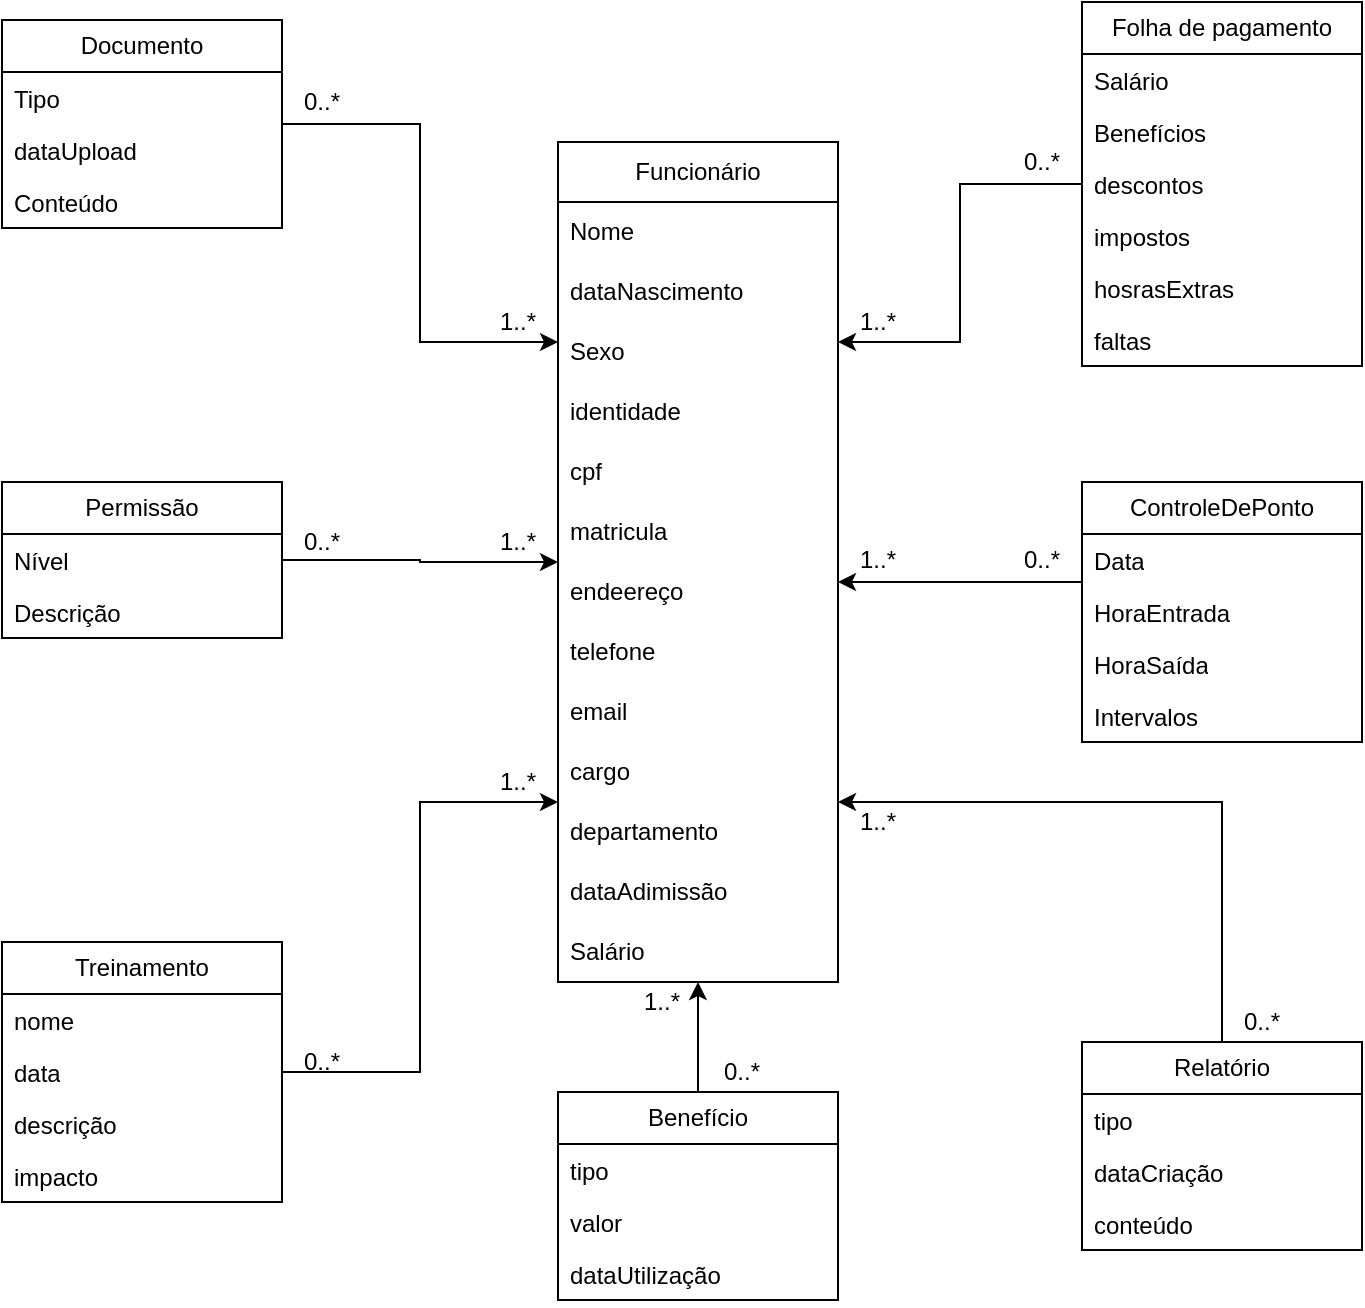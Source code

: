 <mxfile version="21.6.8" type="github">
  <diagram id="C5RBs43oDa-KdzZeNtuy" name="Page-1">
    <mxGraphModel dx="1434" dy="768" grid="1" gridSize="10" guides="1" tooltips="1" connect="1" arrows="1" fold="1" page="1" pageScale="1" pageWidth="827" pageHeight="1169" math="0" shadow="0">
      <root>
        <mxCell id="WIyWlLk6GJQsqaUBKTNV-0" />
        <mxCell id="WIyWlLk6GJQsqaUBKTNV-1" parent="WIyWlLk6GJQsqaUBKTNV-0" />
        <mxCell id="XSDL3ufl_Xw_I7IrvzXn-6" value="Funcionário" style="swimlane;fontStyle=0;childLayout=stackLayout;horizontal=1;startSize=30;horizontalStack=0;resizeParent=1;resizeParentMax=0;resizeLast=0;collapsible=1;marginBottom=0;whiteSpace=wrap;html=1;" vertex="1" parent="WIyWlLk6GJQsqaUBKTNV-1">
          <mxGeometry x="358" y="110" width="140" height="420" as="geometry" />
        </mxCell>
        <mxCell id="XSDL3ufl_Xw_I7IrvzXn-7" value="Nome" style="text;strokeColor=none;fillColor=none;align=left;verticalAlign=middle;spacingLeft=4;spacingRight=4;overflow=hidden;points=[[0,0.5],[1,0.5]];portConstraint=eastwest;rotatable=0;whiteSpace=wrap;html=1;" vertex="1" parent="XSDL3ufl_Xw_I7IrvzXn-6">
          <mxGeometry y="30" width="140" height="30" as="geometry" />
        </mxCell>
        <mxCell id="XSDL3ufl_Xw_I7IrvzXn-8" value="dataNascimento" style="text;strokeColor=none;fillColor=none;align=left;verticalAlign=middle;spacingLeft=4;spacingRight=4;overflow=hidden;points=[[0,0.5],[1,0.5]];portConstraint=eastwest;rotatable=0;whiteSpace=wrap;html=1;" vertex="1" parent="XSDL3ufl_Xw_I7IrvzXn-6">
          <mxGeometry y="60" width="140" height="30" as="geometry" />
        </mxCell>
        <mxCell id="XSDL3ufl_Xw_I7IrvzXn-9" value="Sexo" style="text;strokeColor=none;fillColor=none;align=left;verticalAlign=middle;spacingLeft=4;spacingRight=4;overflow=hidden;points=[[0,0.5],[1,0.5]];portConstraint=eastwest;rotatable=0;whiteSpace=wrap;html=1;" vertex="1" parent="XSDL3ufl_Xw_I7IrvzXn-6">
          <mxGeometry y="90" width="140" height="30" as="geometry" />
        </mxCell>
        <mxCell id="XSDL3ufl_Xw_I7IrvzXn-10" value="identidade" style="text;strokeColor=none;fillColor=none;align=left;verticalAlign=middle;spacingLeft=4;spacingRight=4;overflow=hidden;points=[[0,0.5],[1,0.5]];portConstraint=eastwest;rotatable=0;whiteSpace=wrap;html=1;" vertex="1" parent="XSDL3ufl_Xw_I7IrvzXn-6">
          <mxGeometry y="120" width="140" height="30" as="geometry" />
        </mxCell>
        <mxCell id="XSDL3ufl_Xw_I7IrvzXn-11" value="cpf" style="text;strokeColor=none;fillColor=none;align=left;verticalAlign=middle;spacingLeft=4;spacingRight=4;overflow=hidden;points=[[0,0.5],[1,0.5]];portConstraint=eastwest;rotatable=0;whiteSpace=wrap;html=1;" vertex="1" parent="XSDL3ufl_Xw_I7IrvzXn-6">
          <mxGeometry y="150" width="140" height="30" as="geometry" />
        </mxCell>
        <mxCell id="XSDL3ufl_Xw_I7IrvzXn-12" value="matricula" style="text;strokeColor=none;fillColor=none;align=left;verticalAlign=middle;spacingLeft=4;spacingRight=4;overflow=hidden;points=[[0,0.5],[1,0.5]];portConstraint=eastwest;rotatable=0;whiteSpace=wrap;html=1;" vertex="1" parent="XSDL3ufl_Xw_I7IrvzXn-6">
          <mxGeometry y="180" width="140" height="30" as="geometry" />
        </mxCell>
        <mxCell id="XSDL3ufl_Xw_I7IrvzXn-13" value="endeereço" style="text;strokeColor=none;fillColor=none;align=left;verticalAlign=middle;spacingLeft=4;spacingRight=4;overflow=hidden;points=[[0,0.5],[1,0.5]];portConstraint=eastwest;rotatable=0;whiteSpace=wrap;html=1;" vertex="1" parent="XSDL3ufl_Xw_I7IrvzXn-6">
          <mxGeometry y="210" width="140" height="30" as="geometry" />
        </mxCell>
        <mxCell id="XSDL3ufl_Xw_I7IrvzXn-14" value="telefone" style="text;strokeColor=none;fillColor=none;align=left;verticalAlign=middle;spacingLeft=4;spacingRight=4;overflow=hidden;points=[[0,0.5],[1,0.5]];portConstraint=eastwest;rotatable=0;whiteSpace=wrap;html=1;" vertex="1" parent="XSDL3ufl_Xw_I7IrvzXn-6">
          <mxGeometry y="240" width="140" height="30" as="geometry" />
        </mxCell>
        <mxCell id="XSDL3ufl_Xw_I7IrvzXn-15" value="email" style="text;strokeColor=none;fillColor=none;align=left;verticalAlign=middle;spacingLeft=4;spacingRight=4;overflow=hidden;points=[[0,0.5],[1,0.5]];portConstraint=eastwest;rotatable=0;whiteSpace=wrap;html=1;" vertex="1" parent="XSDL3ufl_Xw_I7IrvzXn-6">
          <mxGeometry y="270" width="140" height="30" as="geometry" />
        </mxCell>
        <mxCell id="XSDL3ufl_Xw_I7IrvzXn-16" value="cargo" style="text;strokeColor=none;fillColor=none;align=left;verticalAlign=middle;spacingLeft=4;spacingRight=4;overflow=hidden;points=[[0,0.5],[1,0.5]];portConstraint=eastwest;rotatable=0;whiteSpace=wrap;html=1;" vertex="1" parent="XSDL3ufl_Xw_I7IrvzXn-6">
          <mxGeometry y="300" width="140" height="30" as="geometry" />
        </mxCell>
        <mxCell id="XSDL3ufl_Xw_I7IrvzXn-17" value="departamento" style="text;strokeColor=none;fillColor=none;align=left;verticalAlign=middle;spacingLeft=4;spacingRight=4;overflow=hidden;points=[[0,0.5],[1,0.5]];portConstraint=eastwest;rotatable=0;whiteSpace=wrap;html=1;" vertex="1" parent="XSDL3ufl_Xw_I7IrvzXn-6">
          <mxGeometry y="330" width="140" height="30" as="geometry" />
        </mxCell>
        <mxCell id="XSDL3ufl_Xw_I7IrvzXn-18" value="dataAdimissão" style="text;strokeColor=none;fillColor=none;align=left;verticalAlign=middle;spacingLeft=4;spacingRight=4;overflow=hidden;points=[[0,0.5],[1,0.5]];portConstraint=eastwest;rotatable=0;whiteSpace=wrap;html=1;" vertex="1" parent="XSDL3ufl_Xw_I7IrvzXn-6">
          <mxGeometry y="360" width="140" height="30" as="geometry" />
        </mxCell>
        <mxCell id="XSDL3ufl_Xw_I7IrvzXn-19" value="Salário" style="text;strokeColor=none;fillColor=none;align=left;verticalAlign=middle;spacingLeft=4;spacingRight=4;overflow=hidden;points=[[0,0.5],[1,0.5]];portConstraint=eastwest;rotatable=0;whiteSpace=wrap;html=1;" vertex="1" parent="XSDL3ufl_Xw_I7IrvzXn-6">
          <mxGeometry y="390" width="140" height="30" as="geometry" />
        </mxCell>
        <mxCell id="XSDL3ufl_Xw_I7IrvzXn-24" style="edgeStyle=orthogonalEdgeStyle;rounded=0;orthogonalLoop=1;jettySize=auto;html=1;" edge="1" parent="WIyWlLk6GJQsqaUBKTNV-1" source="XSDL3ufl_Xw_I7IrvzXn-20" target="XSDL3ufl_Xw_I7IrvzXn-6">
          <mxGeometry relative="1" as="geometry">
            <Array as="points">
              <mxPoint x="289" y="101" />
              <mxPoint x="289" y="210" />
            </Array>
          </mxGeometry>
        </mxCell>
        <mxCell id="XSDL3ufl_Xw_I7IrvzXn-20" value="Documento" style="swimlane;fontStyle=0;childLayout=stackLayout;horizontal=1;startSize=26;fillColor=none;horizontalStack=0;resizeParent=1;resizeParentMax=0;resizeLast=0;collapsible=1;marginBottom=0;whiteSpace=wrap;html=1;" vertex="1" parent="WIyWlLk6GJQsqaUBKTNV-1">
          <mxGeometry x="80" y="49" width="140" height="104" as="geometry" />
        </mxCell>
        <mxCell id="XSDL3ufl_Xw_I7IrvzXn-21" value="Tipo" style="text;strokeColor=none;fillColor=none;align=left;verticalAlign=top;spacingLeft=4;spacingRight=4;overflow=hidden;rotatable=0;points=[[0,0.5],[1,0.5]];portConstraint=eastwest;whiteSpace=wrap;html=1;" vertex="1" parent="XSDL3ufl_Xw_I7IrvzXn-20">
          <mxGeometry y="26" width="140" height="26" as="geometry" />
        </mxCell>
        <mxCell id="XSDL3ufl_Xw_I7IrvzXn-22" value="dataUpload" style="text;strokeColor=none;fillColor=none;align=left;verticalAlign=top;spacingLeft=4;spacingRight=4;overflow=hidden;rotatable=0;points=[[0,0.5],[1,0.5]];portConstraint=eastwest;whiteSpace=wrap;html=1;" vertex="1" parent="XSDL3ufl_Xw_I7IrvzXn-20">
          <mxGeometry y="52" width="140" height="26" as="geometry" />
        </mxCell>
        <mxCell id="XSDL3ufl_Xw_I7IrvzXn-23" value="Conteúdo" style="text;strokeColor=none;fillColor=none;align=left;verticalAlign=top;spacingLeft=4;spacingRight=4;overflow=hidden;rotatable=0;points=[[0,0.5],[1,0.5]];portConstraint=eastwest;whiteSpace=wrap;html=1;" vertex="1" parent="XSDL3ufl_Xw_I7IrvzXn-20">
          <mxGeometry y="78" width="140" height="26" as="geometry" />
        </mxCell>
        <mxCell id="XSDL3ufl_Xw_I7IrvzXn-29" style="edgeStyle=orthogonalEdgeStyle;rounded=0;orthogonalLoop=1;jettySize=auto;html=1;" edge="1" parent="WIyWlLk6GJQsqaUBKTNV-1" source="XSDL3ufl_Xw_I7IrvzXn-25" target="XSDL3ufl_Xw_I7IrvzXn-6">
          <mxGeometry relative="1" as="geometry" />
        </mxCell>
        <mxCell id="XSDL3ufl_Xw_I7IrvzXn-25" value="Permissão" style="swimlane;fontStyle=0;childLayout=stackLayout;horizontal=1;startSize=26;fillColor=none;horizontalStack=0;resizeParent=1;resizeParentMax=0;resizeLast=0;collapsible=1;marginBottom=0;whiteSpace=wrap;html=1;" vertex="1" parent="WIyWlLk6GJQsqaUBKTNV-1">
          <mxGeometry x="80" y="280" width="140" height="78" as="geometry" />
        </mxCell>
        <mxCell id="XSDL3ufl_Xw_I7IrvzXn-26" value="Nível" style="text;strokeColor=none;fillColor=none;align=left;verticalAlign=top;spacingLeft=4;spacingRight=4;overflow=hidden;rotatable=0;points=[[0,0.5],[1,0.5]];portConstraint=eastwest;whiteSpace=wrap;html=1;" vertex="1" parent="XSDL3ufl_Xw_I7IrvzXn-25">
          <mxGeometry y="26" width="140" height="26" as="geometry" />
        </mxCell>
        <mxCell id="XSDL3ufl_Xw_I7IrvzXn-27" value="Descrição" style="text;strokeColor=none;fillColor=none;align=left;verticalAlign=top;spacingLeft=4;spacingRight=4;overflow=hidden;rotatable=0;points=[[0,0.5],[1,0.5]];portConstraint=eastwest;whiteSpace=wrap;html=1;" vertex="1" parent="XSDL3ufl_Xw_I7IrvzXn-25">
          <mxGeometry y="52" width="140" height="26" as="geometry" />
        </mxCell>
        <mxCell id="XSDL3ufl_Xw_I7IrvzXn-37" style="edgeStyle=orthogonalEdgeStyle;rounded=0;orthogonalLoop=1;jettySize=auto;html=1;" edge="1" parent="WIyWlLk6GJQsqaUBKTNV-1" source="XSDL3ufl_Xw_I7IrvzXn-30" target="XSDL3ufl_Xw_I7IrvzXn-6">
          <mxGeometry relative="1" as="geometry">
            <Array as="points">
              <mxPoint x="559" y="131" />
              <mxPoint x="559" y="210" />
            </Array>
          </mxGeometry>
        </mxCell>
        <mxCell id="XSDL3ufl_Xw_I7IrvzXn-30" value="Folha de pagamento" style="swimlane;fontStyle=0;childLayout=stackLayout;horizontal=1;startSize=26;fillColor=none;horizontalStack=0;resizeParent=1;resizeParentMax=0;resizeLast=0;collapsible=1;marginBottom=0;whiteSpace=wrap;html=1;" vertex="1" parent="WIyWlLk6GJQsqaUBKTNV-1">
          <mxGeometry x="620" y="40" width="140" height="182" as="geometry" />
        </mxCell>
        <mxCell id="XSDL3ufl_Xw_I7IrvzXn-31" value="Salário" style="text;strokeColor=none;fillColor=none;align=left;verticalAlign=top;spacingLeft=4;spacingRight=4;overflow=hidden;rotatable=0;points=[[0,0.5],[1,0.5]];portConstraint=eastwest;whiteSpace=wrap;html=1;" vertex="1" parent="XSDL3ufl_Xw_I7IrvzXn-30">
          <mxGeometry y="26" width="140" height="26" as="geometry" />
        </mxCell>
        <mxCell id="XSDL3ufl_Xw_I7IrvzXn-32" value="Benefícios" style="text;strokeColor=none;fillColor=none;align=left;verticalAlign=top;spacingLeft=4;spacingRight=4;overflow=hidden;rotatable=0;points=[[0,0.5],[1,0.5]];portConstraint=eastwest;whiteSpace=wrap;html=1;" vertex="1" parent="XSDL3ufl_Xw_I7IrvzXn-30">
          <mxGeometry y="52" width="140" height="26" as="geometry" />
        </mxCell>
        <mxCell id="XSDL3ufl_Xw_I7IrvzXn-33" value="descontos" style="text;strokeColor=none;fillColor=none;align=left;verticalAlign=top;spacingLeft=4;spacingRight=4;overflow=hidden;rotatable=0;points=[[0,0.5],[1,0.5]];portConstraint=eastwest;whiteSpace=wrap;html=1;" vertex="1" parent="XSDL3ufl_Xw_I7IrvzXn-30">
          <mxGeometry y="78" width="140" height="26" as="geometry" />
        </mxCell>
        <mxCell id="XSDL3ufl_Xw_I7IrvzXn-34" value="impostos" style="text;strokeColor=none;fillColor=none;align=left;verticalAlign=top;spacingLeft=4;spacingRight=4;overflow=hidden;rotatable=0;points=[[0,0.5],[1,0.5]];portConstraint=eastwest;whiteSpace=wrap;html=1;" vertex="1" parent="XSDL3ufl_Xw_I7IrvzXn-30">
          <mxGeometry y="104" width="140" height="26" as="geometry" />
        </mxCell>
        <mxCell id="XSDL3ufl_Xw_I7IrvzXn-35" value="hosrasExtras" style="text;strokeColor=none;fillColor=none;align=left;verticalAlign=top;spacingLeft=4;spacingRight=4;overflow=hidden;rotatable=0;points=[[0,0.5],[1,0.5]];portConstraint=eastwest;whiteSpace=wrap;html=1;" vertex="1" parent="XSDL3ufl_Xw_I7IrvzXn-30">
          <mxGeometry y="130" width="140" height="26" as="geometry" />
        </mxCell>
        <mxCell id="XSDL3ufl_Xw_I7IrvzXn-36" value="faltas" style="text;strokeColor=none;fillColor=none;align=left;verticalAlign=top;spacingLeft=4;spacingRight=4;overflow=hidden;rotatable=0;points=[[0,0.5],[1,0.5]];portConstraint=eastwest;whiteSpace=wrap;html=1;" vertex="1" parent="XSDL3ufl_Xw_I7IrvzXn-30">
          <mxGeometry y="156" width="140" height="26" as="geometry" />
        </mxCell>
        <mxCell id="XSDL3ufl_Xw_I7IrvzXn-45" style="edgeStyle=orthogonalEdgeStyle;rounded=0;orthogonalLoop=1;jettySize=auto;html=1;" edge="1" parent="WIyWlLk6GJQsqaUBKTNV-1" source="XSDL3ufl_Xw_I7IrvzXn-38" target="XSDL3ufl_Xw_I7IrvzXn-6">
          <mxGeometry relative="1" as="geometry">
            <Array as="points">
              <mxPoint x="560" y="330" />
              <mxPoint x="560" y="330" />
            </Array>
          </mxGeometry>
        </mxCell>
        <mxCell id="XSDL3ufl_Xw_I7IrvzXn-38" value="ControleDePonto" style="swimlane;fontStyle=0;childLayout=stackLayout;horizontal=1;startSize=26;fillColor=none;horizontalStack=0;resizeParent=1;resizeParentMax=0;resizeLast=0;collapsible=1;marginBottom=0;whiteSpace=wrap;html=1;" vertex="1" parent="WIyWlLk6GJQsqaUBKTNV-1">
          <mxGeometry x="620" y="280" width="140" height="130" as="geometry" />
        </mxCell>
        <mxCell id="XSDL3ufl_Xw_I7IrvzXn-39" value="Data" style="text;strokeColor=none;fillColor=none;align=left;verticalAlign=top;spacingLeft=4;spacingRight=4;overflow=hidden;rotatable=0;points=[[0,0.5],[1,0.5]];portConstraint=eastwest;whiteSpace=wrap;html=1;" vertex="1" parent="XSDL3ufl_Xw_I7IrvzXn-38">
          <mxGeometry y="26" width="140" height="26" as="geometry" />
        </mxCell>
        <mxCell id="XSDL3ufl_Xw_I7IrvzXn-40" value="HoraEntrada" style="text;strokeColor=none;fillColor=none;align=left;verticalAlign=top;spacingLeft=4;spacingRight=4;overflow=hidden;rotatable=0;points=[[0,0.5],[1,0.5]];portConstraint=eastwest;whiteSpace=wrap;html=1;" vertex="1" parent="XSDL3ufl_Xw_I7IrvzXn-38">
          <mxGeometry y="52" width="140" height="26" as="geometry" />
        </mxCell>
        <mxCell id="XSDL3ufl_Xw_I7IrvzXn-41" value="HoraSaída" style="text;strokeColor=none;fillColor=none;align=left;verticalAlign=top;spacingLeft=4;spacingRight=4;overflow=hidden;rotatable=0;points=[[0,0.5],[1,0.5]];portConstraint=eastwest;whiteSpace=wrap;html=1;" vertex="1" parent="XSDL3ufl_Xw_I7IrvzXn-38">
          <mxGeometry y="78" width="140" height="26" as="geometry" />
        </mxCell>
        <mxCell id="XSDL3ufl_Xw_I7IrvzXn-42" value="Intervalos" style="text;strokeColor=none;fillColor=none;align=left;verticalAlign=top;spacingLeft=4;spacingRight=4;overflow=hidden;rotatable=0;points=[[0,0.5],[1,0.5]];portConstraint=eastwest;whiteSpace=wrap;html=1;" vertex="1" parent="XSDL3ufl_Xw_I7IrvzXn-38">
          <mxGeometry y="104" width="140" height="26" as="geometry" />
        </mxCell>
        <mxCell id="XSDL3ufl_Xw_I7IrvzXn-51" style="edgeStyle=orthogonalEdgeStyle;rounded=0;orthogonalLoop=1;jettySize=auto;html=1;" edge="1" parent="WIyWlLk6GJQsqaUBKTNV-1" source="XSDL3ufl_Xw_I7IrvzXn-46" target="XSDL3ufl_Xw_I7IrvzXn-6">
          <mxGeometry relative="1" as="geometry" />
        </mxCell>
        <mxCell id="XSDL3ufl_Xw_I7IrvzXn-46" value="Benefício" style="swimlane;fontStyle=0;childLayout=stackLayout;horizontal=1;startSize=26;fillColor=none;horizontalStack=0;resizeParent=1;resizeParentMax=0;resizeLast=0;collapsible=1;marginBottom=0;whiteSpace=wrap;html=1;" vertex="1" parent="WIyWlLk6GJQsqaUBKTNV-1">
          <mxGeometry x="358" y="585" width="140" height="104" as="geometry" />
        </mxCell>
        <mxCell id="XSDL3ufl_Xw_I7IrvzXn-47" value="tipo" style="text;strokeColor=none;fillColor=none;align=left;verticalAlign=top;spacingLeft=4;spacingRight=4;overflow=hidden;rotatable=0;points=[[0,0.5],[1,0.5]];portConstraint=eastwest;whiteSpace=wrap;html=1;" vertex="1" parent="XSDL3ufl_Xw_I7IrvzXn-46">
          <mxGeometry y="26" width="140" height="26" as="geometry" />
        </mxCell>
        <mxCell id="XSDL3ufl_Xw_I7IrvzXn-48" value="valor" style="text;strokeColor=none;fillColor=none;align=left;verticalAlign=top;spacingLeft=4;spacingRight=4;overflow=hidden;rotatable=0;points=[[0,0.5],[1,0.5]];portConstraint=eastwest;whiteSpace=wrap;html=1;" vertex="1" parent="XSDL3ufl_Xw_I7IrvzXn-46">
          <mxGeometry y="52" width="140" height="26" as="geometry" />
        </mxCell>
        <mxCell id="XSDL3ufl_Xw_I7IrvzXn-49" value="dataUtilização" style="text;strokeColor=none;fillColor=none;align=left;verticalAlign=top;spacingLeft=4;spacingRight=4;overflow=hidden;rotatable=0;points=[[0,0.5],[1,0.5]];portConstraint=eastwest;whiteSpace=wrap;html=1;" vertex="1" parent="XSDL3ufl_Xw_I7IrvzXn-46">
          <mxGeometry y="78" width="140" height="26" as="geometry" />
        </mxCell>
        <mxCell id="XSDL3ufl_Xw_I7IrvzXn-57" style="edgeStyle=orthogonalEdgeStyle;rounded=0;orthogonalLoop=1;jettySize=auto;html=1;" edge="1" parent="WIyWlLk6GJQsqaUBKTNV-1" source="XSDL3ufl_Xw_I7IrvzXn-52" target="XSDL3ufl_Xw_I7IrvzXn-6">
          <mxGeometry relative="1" as="geometry">
            <Array as="points">
              <mxPoint x="289" y="575" />
              <mxPoint x="289" y="440" />
            </Array>
          </mxGeometry>
        </mxCell>
        <mxCell id="XSDL3ufl_Xw_I7IrvzXn-52" value="Treinamento" style="swimlane;fontStyle=0;childLayout=stackLayout;horizontal=1;startSize=26;fillColor=none;horizontalStack=0;resizeParent=1;resizeParentMax=0;resizeLast=0;collapsible=1;marginBottom=0;whiteSpace=wrap;html=1;" vertex="1" parent="WIyWlLk6GJQsqaUBKTNV-1">
          <mxGeometry x="80" y="510" width="140" height="130" as="geometry" />
        </mxCell>
        <mxCell id="XSDL3ufl_Xw_I7IrvzXn-53" value="nome" style="text;strokeColor=none;fillColor=none;align=left;verticalAlign=top;spacingLeft=4;spacingRight=4;overflow=hidden;rotatable=0;points=[[0,0.5],[1,0.5]];portConstraint=eastwest;whiteSpace=wrap;html=1;" vertex="1" parent="XSDL3ufl_Xw_I7IrvzXn-52">
          <mxGeometry y="26" width="140" height="26" as="geometry" />
        </mxCell>
        <mxCell id="XSDL3ufl_Xw_I7IrvzXn-54" value="data" style="text;strokeColor=none;fillColor=none;align=left;verticalAlign=top;spacingLeft=4;spacingRight=4;overflow=hidden;rotatable=0;points=[[0,0.5],[1,0.5]];portConstraint=eastwest;whiteSpace=wrap;html=1;" vertex="1" parent="XSDL3ufl_Xw_I7IrvzXn-52">
          <mxGeometry y="52" width="140" height="26" as="geometry" />
        </mxCell>
        <mxCell id="XSDL3ufl_Xw_I7IrvzXn-55" value="descrição" style="text;strokeColor=none;fillColor=none;align=left;verticalAlign=top;spacingLeft=4;spacingRight=4;overflow=hidden;rotatable=0;points=[[0,0.5],[1,0.5]];portConstraint=eastwest;whiteSpace=wrap;html=1;" vertex="1" parent="XSDL3ufl_Xw_I7IrvzXn-52">
          <mxGeometry y="78" width="140" height="26" as="geometry" />
        </mxCell>
        <mxCell id="XSDL3ufl_Xw_I7IrvzXn-56" value="impacto" style="text;strokeColor=none;fillColor=none;align=left;verticalAlign=top;spacingLeft=4;spacingRight=4;overflow=hidden;rotatable=0;points=[[0,0.5],[1,0.5]];portConstraint=eastwest;whiteSpace=wrap;html=1;" vertex="1" parent="XSDL3ufl_Xw_I7IrvzXn-52">
          <mxGeometry y="104" width="140" height="26" as="geometry" />
        </mxCell>
        <mxCell id="XSDL3ufl_Xw_I7IrvzXn-63" style="edgeStyle=orthogonalEdgeStyle;rounded=0;orthogonalLoop=1;jettySize=auto;html=1;" edge="1" parent="WIyWlLk6GJQsqaUBKTNV-1" source="XSDL3ufl_Xw_I7IrvzXn-58" target="XSDL3ufl_Xw_I7IrvzXn-6">
          <mxGeometry relative="1" as="geometry">
            <Array as="points">
              <mxPoint x="690" y="440" />
            </Array>
          </mxGeometry>
        </mxCell>
        <mxCell id="XSDL3ufl_Xw_I7IrvzXn-58" value="Relatório" style="swimlane;fontStyle=0;childLayout=stackLayout;horizontal=1;startSize=26;fillColor=none;horizontalStack=0;resizeParent=1;resizeParentMax=0;resizeLast=0;collapsible=1;marginBottom=0;whiteSpace=wrap;html=1;" vertex="1" parent="WIyWlLk6GJQsqaUBKTNV-1">
          <mxGeometry x="620" y="560" width="140" height="104" as="geometry" />
        </mxCell>
        <mxCell id="XSDL3ufl_Xw_I7IrvzXn-59" value="tipo" style="text;strokeColor=none;fillColor=none;align=left;verticalAlign=top;spacingLeft=4;spacingRight=4;overflow=hidden;rotatable=0;points=[[0,0.5],[1,0.5]];portConstraint=eastwest;whiteSpace=wrap;html=1;" vertex="1" parent="XSDL3ufl_Xw_I7IrvzXn-58">
          <mxGeometry y="26" width="140" height="26" as="geometry" />
        </mxCell>
        <mxCell id="XSDL3ufl_Xw_I7IrvzXn-60" value="dataCriação" style="text;strokeColor=none;fillColor=none;align=left;verticalAlign=top;spacingLeft=4;spacingRight=4;overflow=hidden;rotatable=0;points=[[0,0.5],[1,0.5]];portConstraint=eastwest;whiteSpace=wrap;html=1;" vertex="1" parent="XSDL3ufl_Xw_I7IrvzXn-58">
          <mxGeometry y="52" width="140" height="26" as="geometry" />
        </mxCell>
        <mxCell id="XSDL3ufl_Xw_I7IrvzXn-61" value="conteúdo" style="text;strokeColor=none;fillColor=none;align=left;verticalAlign=top;spacingLeft=4;spacingRight=4;overflow=hidden;rotatable=0;points=[[0,0.5],[1,0.5]];portConstraint=eastwest;whiteSpace=wrap;html=1;" vertex="1" parent="XSDL3ufl_Xw_I7IrvzXn-58">
          <mxGeometry y="78" width="140" height="26" as="geometry" />
        </mxCell>
        <UserObject label="1..*" placeholders="1" name="Variable" id="XSDL3ufl_Xw_I7IrvzXn-65">
          <mxCell style="text;html=1;strokeColor=none;fillColor=none;align=center;verticalAlign=middle;whiteSpace=wrap;overflow=hidden;" vertex="1" parent="WIyWlLk6GJQsqaUBKTNV-1">
            <mxGeometry x="318" y="300" width="40" height="20" as="geometry" />
          </mxCell>
        </UserObject>
        <UserObject label="0..*" placeholders="1" name="Variable" id="XSDL3ufl_Xw_I7IrvzXn-66">
          <mxCell style="text;html=1;strokeColor=none;fillColor=none;align=center;verticalAlign=middle;whiteSpace=wrap;overflow=hidden;" vertex="1" parent="WIyWlLk6GJQsqaUBKTNV-1">
            <mxGeometry x="220" y="300" width="40" height="20" as="geometry" />
          </mxCell>
        </UserObject>
        <UserObject label="0..*" placeholders="1" name="Variable" id="XSDL3ufl_Xw_I7IrvzXn-67">
          <mxCell style="text;html=1;strokeColor=none;fillColor=none;align=center;verticalAlign=middle;whiteSpace=wrap;overflow=hidden;" vertex="1" parent="WIyWlLk6GJQsqaUBKTNV-1">
            <mxGeometry x="220" y="560" width="40" height="20" as="geometry" />
          </mxCell>
        </UserObject>
        <UserObject label="0..*" placeholders="1" name="Variable" id="XSDL3ufl_Xw_I7IrvzXn-68">
          <mxCell style="text;html=1;strokeColor=none;fillColor=none;align=center;verticalAlign=middle;whiteSpace=wrap;overflow=hidden;" vertex="1" parent="WIyWlLk6GJQsqaUBKTNV-1">
            <mxGeometry x="430" y="565" width="40" height="20" as="geometry" />
          </mxCell>
        </UserObject>
        <UserObject label="0..*" placeholders="1" name="Variable" id="XSDL3ufl_Xw_I7IrvzXn-69">
          <mxCell style="text;html=1;strokeColor=none;fillColor=none;align=center;verticalAlign=middle;whiteSpace=wrap;overflow=hidden;" vertex="1" parent="WIyWlLk6GJQsqaUBKTNV-1">
            <mxGeometry x="690" y="540" width="40" height="20" as="geometry" />
          </mxCell>
        </UserObject>
        <UserObject label="0..*" placeholders="1" name="Variable" id="XSDL3ufl_Xw_I7IrvzXn-70">
          <mxCell style="text;html=1;strokeColor=none;fillColor=none;align=center;verticalAlign=middle;whiteSpace=wrap;overflow=hidden;" vertex="1" parent="WIyWlLk6GJQsqaUBKTNV-1">
            <mxGeometry x="580" y="309" width="40" height="20" as="geometry" />
          </mxCell>
        </UserObject>
        <UserObject label="0..*" placeholders="1" name="Variable" id="XSDL3ufl_Xw_I7IrvzXn-71">
          <mxCell style="text;html=1;strokeColor=none;fillColor=none;align=center;verticalAlign=middle;whiteSpace=wrap;overflow=hidden;" vertex="1" parent="WIyWlLk6GJQsqaUBKTNV-1">
            <mxGeometry x="580" y="110" width="40" height="20" as="geometry" />
          </mxCell>
        </UserObject>
        <UserObject label="0..*" placeholders="1" name="Variable" id="XSDL3ufl_Xw_I7IrvzXn-72">
          <mxCell style="text;html=1;strokeColor=none;fillColor=none;align=center;verticalAlign=middle;whiteSpace=wrap;overflow=hidden;" vertex="1" parent="WIyWlLk6GJQsqaUBKTNV-1">
            <mxGeometry x="220" y="80" width="40" height="20" as="geometry" />
          </mxCell>
        </UserObject>
        <UserObject label="1..*" placeholders="1" name="Variable" id="XSDL3ufl_Xw_I7IrvzXn-73">
          <mxCell style="text;html=1;strokeColor=none;fillColor=none;align=center;verticalAlign=middle;whiteSpace=wrap;overflow=hidden;" vertex="1" parent="WIyWlLk6GJQsqaUBKTNV-1">
            <mxGeometry x="318" y="420" width="40" height="20" as="geometry" />
          </mxCell>
        </UserObject>
        <UserObject label="1..*" placeholders="1" name="Variable" id="XSDL3ufl_Xw_I7IrvzXn-74">
          <mxCell style="text;html=1;strokeColor=none;fillColor=none;align=center;verticalAlign=middle;whiteSpace=wrap;overflow=hidden;" vertex="1" parent="WIyWlLk6GJQsqaUBKTNV-1">
            <mxGeometry x="390" y="530" width="40" height="20" as="geometry" />
          </mxCell>
        </UserObject>
        <UserObject label="1..*" placeholders="1" name="Variable" id="XSDL3ufl_Xw_I7IrvzXn-75">
          <mxCell style="text;html=1;strokeColor=none;fillColor=none;align=center;verticalAlign=middle;whiteSpace=wrap;overflow=hidden;" vertex="1" parent="WIyWlLk6GJQsqaUBKTNV-1">
            <mxGeometry x="498" y="440" width="40" height="20" as="geometry" />
          </mxCell>
        </UserObject>
        <UserObject label="1..*" placeholders="1" name="Variable" id="XSDL3ufl_Xw_I7IrvzXn-76">
          <mxCell style="text;html=1;strokeColor=none;fillColor=none;align=center;verticalAlign=middle;whiteSpace=wrap;overflow=hidden;" vertex="1" parent="WIyWlLk6GJQsqaUBKTNV-1">
            <mxGeometry x="498" y="309" width="40" height="20" as="geometry" />
          </mxCell>
        </UserObject>
        <UserObject label="1..*" placeholders="1" name="Variable" id="XSDL3ufl_Xw_I7IrvzXn-77">
          <mxCell style="text;html=1;strokeColor=none;fillColor=none;align=center;verticalAlign=middle;whiteSpace=wrap;overflow=hidden;" vertex="1" parent="WIyWlLk6GJQsqaUBKTNV-1">
            <mxGeometry x="498" y="190" width="40" height="20" as="geometry" />
          </mxCell>
        </UserObject>
        <UserObject label="1..*" placeholders="1" name="Variable" id="XSDL3ufl_Xw_I7IrvzXn-78">
          <mxCell style="text;html=1;strokeColor=none;fillColor=none;align=center;verticalAlign=middle;whiteSpace=wrap;overflow=hidden;" vertex="1" parent="WIyWlLk6GJQsqaUBKTNV-1">
            <mxGeometry x="318" y="190" width="40" height="20" as="geometry" />
          </mxCell>
        </UserObject>
      </root>
    </mxGraphModel>
  </diagram>
</mxfile>
